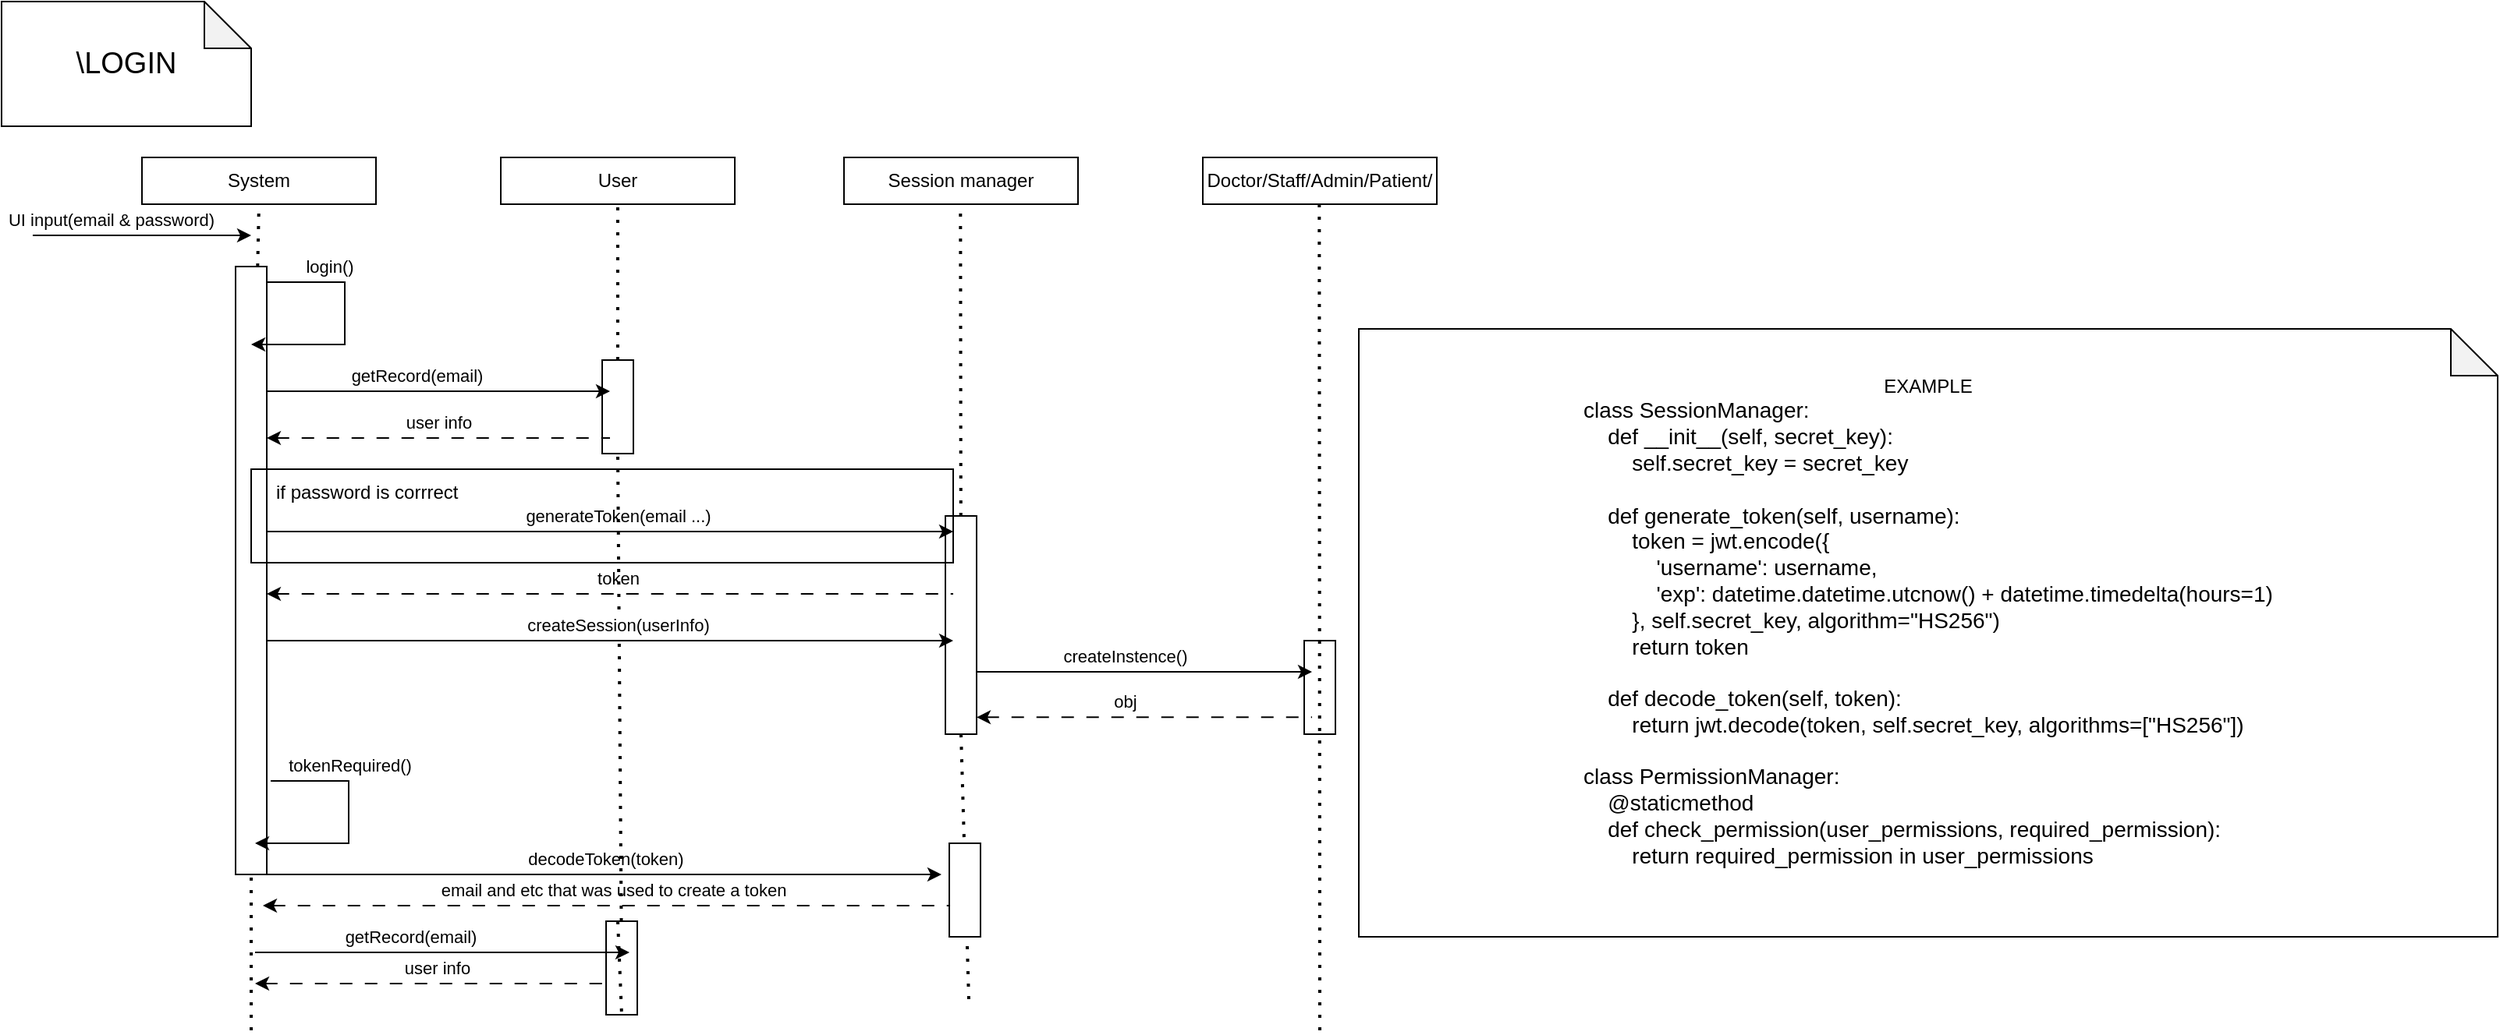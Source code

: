 <mxfile version="24.7.17">
  <diagram name="Page-1" id="jBy0112xdUdWwogq2Mr7">
    <mxGraphModel dx="1656" dy="853" grid="1" gridSize="10" guides="1" tooltips="1" connect="1" arrows="1" fold="1" page="1" pageScale="1" pageWidth="850" pageHeight="1100" math="0" shadow="0">
      <root>
        <mxCell id="0" />
        <mxCell id="1" parent="0" />
        <mxCell id="vlcMxP6JeE746XGNywpA-1" value="" style="rounded=0;whiteSpace=wrap;html=1;" parent="1" vertex="1">
          <mxGeometry x="855" y="420" width="20" height="60" as="geometry" />
        </mxCell>
        <mxCell id="vlcMxP6JeE746XGNywpA-2" value="" style="rounded=0;whiteSpace=wrap;html=1;" parent="1" vertex="1">
          <mxGeometry x="625" y="340" width="20" height="140" as="geometry" />
        </mxCell>
        <mxCell id="vlcMxP6JeE746XGNywpA-3" value="" style="rounded=0;whiteSpace=wrap;html=1;" parent="1" vertex="1">
          <mxGeometry x="407.5" y="600" width="20" height="60" as="geometry" />
        </mxCell>
        <mxCell id="vlcMxP6JeE746XGNywpA-4" value="" style="rounded=0;whiteSpace=wrap;html=1;" parent="1" vertex="1">
          <mxGeometry x="405" y="240" width="20" height="60" as="geometry" />
        </mxCell>
        <mxCell id="vlcMxP6JeE746XGNywpA-5" value="" style="rounded=0;whiteSpace=wrap;html=1;" parent="1" vertex="1">
          <mxGeometry x="170" y="180" width="20" height="390" as="geometry" />
        </mxCell>
        <mxCell id="vlcMxP6JeE746XGNywpA-6" value="" style="rounded=0;whiteSpace=wrap;html=1;fillColor=none;" parent="1" vertex="1">
          <mxGeometry x="180" y="310" width="450" height="60" as="geometry" />
        </mxCell>
        <mxCell id="vlcMxP6JeE746XGNywpA-7" value="System" style="rounded=0;whiteSpace=wrap;html=1;" parent="1" vertex="1">
          <mxGeometry x="110" y="110" width="150" height="30" as="geometry" />
        </mxCell>
        <mxCell id="vlcMxP6JeE746XGNywpA-8" value="" style="endArrow=none;dashed=1;html=1;dashPattern=1 3;strokeWidth=2;rounded=0;entryX=0.5;entryY=1;entryDx=0;entryDy=0;" parent="1" source="vlcMxP6JeE746XGNywpA-5" target="vlcMxP6JeE746XGNywpA-7" edge="1">
          <mxGeometry width="50" height="50" relative="1" as="geometry">
            <mxPoint x="185" y="600" as="sourcePoint" />
            <mxPoint x="450" y="280" as="targetPoint" />
          </mxGeometry>
        </mxCell>
        <mxCell id="vlcMxP6JeE746XGNywpA-9" value="&lt;font style=&quot;font-size: 19px;&quot;&gt;\LOGIN&lt;/font&gt;" style="shape=note;whiteSpace=wrap;html=1;backgroundOutline=1;darkOpacity=0.05;" parent="1" vertex="1">
          <mxGeometry x="20" y="10" width="160" height="80" as="geometry" />
        </mxCell>
        <mxCell id="vlcMxP6JeE746XGNywpA-10" value="" style="endArrow=classic;html=1;rounded=0;" parent="1" edge="1">
          <mxGeometry width="50" height="50" relative="1" as="geometry">
            <mxPoint x="40" y="160" as="sourcePoint" />
            <mxPoint x="180" y="160" as="targetPoint" />
          </mxGeometry>
        </mxCell>
        <mxCell id="vlcMxP6JeE746XGNywpA-11" value="UI input(email &amp;amp; password)" style="edgeLabel;html=1;align=center;verticalAlign=middle;resizable=0;points=[];" parent="vlcMxP6JeE746XGNywpA-10" vertex="1" connectable="0">
          <mxGeometry x="-0.612" y="-2" relative="1" as="geometry">
            <mxPoint x="23" y="-12" as="offset" />
          </mxGeometry>
        </mxCell>
        <mxCell id="vlcMxP6JeE746XGNywpA-12" value="" style="endArrow=classic;html=1;rounded=0;" parent="1" edge="1">
          <mxGeometry width="50" height="50" relative="1" as="geometry">
            <mxPoint x="190" y="190" as="sourcePoint" />
            <mxPoint x="180" y="230" as="targetPoint" />
            <Array as="points">
              <mxPoint x="240" y="190" />
              <mxPoint x="240" y="230" />
            </Array>
          </mxGeometry>
        </mxCell>
        <mxCell id="vlcMxP6JeE746XGNywpA-13" value="login()" style="edgeLabel;html=1;align=center;verticalAlign=middle;resizable=0;points=[];" parent="vlcMxP6JeE746XGNywpA-12" vertex="1" connectable="0">
          <mxGeometry x="-0.612" y="-2" relative="1" as="geometry">
            <mxPoint x="11" y="-12" as="offset" />
          </mxGeometry>
        </mxCell>
        <mxCell id="vlcMxP6JeE746XGNywpA-14" value="User" style="rounded=0;whiteSpace=wrap;html=1;" parent="1" vertex="1">
          <mxGeometry x="340" y="110" width="150" height="30" as="geometry" />
        </mxCell>
        <mxCell id="vlcMxP6JeE746XGNywpA-15" value="" style="endArrow=none;dashed=1;html=1;dashPattern=1 3;strokeWidth=2;rounded=0;entryX=0.5;entryY=1;entryDx=0;entryDy=0;" parent="1" source="vlcMxP6JeE746XGNywpA-4" target="vlcMxP6JeE746XGNywpA-14" edge="1">
          <mxGeometry width="50" height="50" relative="1" as="geometry">
            <mxPoint x="415" y="600" as="sourcePoint" />
            <mxPoint x="680" y="280" as="targetPoint" />
          </mxGeometry>
        </mxCell>
        <mxCell id="vlcMxP6JeE746XGNywpA-16" value="" style="endArrow=classic;html=1;rounded=0;" parent="1" edge="1">
          <mxGeometry width="50" height="50" relative="1" as="geometry">
            <mxPoint x="190" y="260" as="sourcePoint" />
            <mxPoint x="410" y="260" as="targetPoint" />
          </mxGeometry>
        </mxCell>
        <mxCell id="vlcMxP6JeE746XGNywpA-17" value="getRecord(email)" style="edgeLabel;html=1;align=center;verticalAlign=middle;resizable=0;points=[];" parent="vlcMxP6JeE746XGNywpA-16" vertex="1" connectable="0">
          <mxGeometry x="-0.612" y="-2" relative="1" as="geometry">
            <mxPoint x="53" y="-12" as="offset" />
          </mxGeometry>
        </mxCell>
        <mxCell id="vlcMxP6JeE746XGNywpA-18" value="" style="endArrow=none;html=1;rounded=0;dashed=1;dashPattern=8 8;startArrow=classic;startFill=1;endFill=0;" parent="1" edge="1">
          <mxGeometry width="50" height="50" relative="1" as="geometry">
            <mxPoint x="190" y="290" as="sourcePoint" />
            <mxPoint x="410" y="290" as="targetPoint" />
          </mxGeometry>
        </mxCell>
        <mxCell id="vlcMxP6JeE746XGNywpA-19" value="user info" style="edgeLabel;html=1;align=center;verticalAlign=middle;resizable=0;points=[];" parent="vlcMxP6JeE746XGNywpA-18" vertex="1" connectable="0">
          <mxGeometry x="0.297" y="2" relative="1" as="geometry">
            <mxPoint x="-33" y="-8" as="offset" />
          </mxGeometry>
        </mxCell>
        <mxCell id="vlcMxP6JeE746XGNywpA-20" value="Session manager" style="rounded=0;whiteSpace=wrap;html=1;" parent="1" vertex="1">
          <mxGeometry x="560" y="110" width="150" height="30" as="geometry" />
        </mxCell>
        <mxCell id="vlcMxP6JeE746XGNywpA-21" value="" style="endArrow=none;dashed=1;html=1;dashPattern=1 3;strokeWidth=2;rounded=0;entryX=0.5;entryY=1;entryDx=0;entryDy=0;" parent="1" source="vlcMxP6JeE746XGNywpA-2" edge="1">
          <mxGeometry width="50" height="50" relative="1" as="geometry">
            <mxPoint x="634.66" y="600" as="sourcePoint" />
            <mxPoint x="634.66" y="140" as="targetPoint" />
          </mxGeometry>
        </mxCell>
        <mxCell id="vlcMxP6JeE746XGNywpA-22" value="" style="endArrow=classic;html=1;rounded=0;" parent="1" edge="1">
          <mxGeometry width="50" height="50" relative="1" as="geometry">
            <mxPoint x="190" y="350" as="sourcePoint" />
            <mxPoint x="630" y="350" as="targetPoint" />
          </mxGeometry>
        </mxCell>
        <mxCell id="vlcMxP6JeE746XGNywpA-23" value="generateToken(email ...)" style="edgeLabel;html=1;align=center;verticalAlign=middle;resizable=0;points=[];" parent="vlcMxP6JeE746XGNywpA-22" vertex="1" connectable="0">
          <mxGeometry x="-0.612" y="-2" relative="1" as="geometry">
            <mxPoint x="139" y="-12" as="offset" />
          </mxGeometry>
        </mxCell>
        <mxCell id="vlcMxP6JeE746XGNywpA-24" value="if password is corrrect" style="text;strokeColor=none;fillColor=none;align=left;verticalAlign=middle;spacingLeft=4;spacingRight=4;overflow=hidden;points=[[0,0.5],[1,0.5]];portConstraint=eastwest;rotatable=0;whiteSpace=wrap;html=1;" parent="1" vertex="1">
          <mxGeometry x="190" y="310" width="160" height="30" as="geometry" />
        </mxCell>
        <mxCell id="vlcMxP6JeE746XGNywpA-25" value="" style="endArrow=none;html=1;rounded=0;startArrow=classic;startFill=1;endFill=0;dashed=1;dashPattern=8 8;" parent="1" edge="1">
          <mxGeometry width="50" height="50" relative="1" as="geometry">
            <mxPoint x="190" y="390" as="sourcePoint" />
            <mxPoint x="630" y="390" as="targetPoint" />
          </mxGeometry>
        </mxCell>
        <mxCell id="vlcMxP6JeE746XGNywpA-26" value="token" style="edgeLabel;html=1;align=center;verticalAlign=middle;resizable=0;points=[];" parent="vlcMxP6JeE746XGNywpA-25" vertex="1" connectable="0">
          <mxGeometry x="-0.612" y="-2" relative="1" as="geometry">
            <mxPoint x="139" y="-12" as="offset" />
          </mxGeometry>
        </mxCell>
        <mxCell id="vlcMxP6JeE746XGNywpA-27" value="" style="endArrow=classic;html=1;rounded=0;" parent="1" edge="1">
          <mxGeometry width="50" height="50" relative="1" as="geometry">
            <mxPoint x="192.5" y="510" as="sourcePoint" />
            <mxPoint x="182.5" y="550" as="targetPoint" />
            <Array as="points">
              <mxPoint x="242.5" y="510" />
              <mxPoint x="242.5" y="550" />
            </Array>
          </mxGeometry>
        </mxCell>
        <mxCell id="vlcMxP6JeE746XGNywpA-28" value="tokenRequired()" style="edgeLabel;html=1;align=center;verticalAlign=middle;resizable=0;points=[];" parent="vlcMxP6JeE746XGNywpA-27" vertex="1" connectable="0">
          <mxGeometry x="-0.612" y="-2" relative="1" as="geometry">
            <mxPoint x="21" y="-12" as="offset" />
          </mxGeometry>
        </mxCell>
        <mxCell id="vlcMxP6JeE746XGNywpA-29" value="" style="endArrow=classic;html=1;rounded=0;" parent="1" edge="1">
          <mxGeometry width="50" height="50" relative="1" as="geometry">
            <mxPoint x="182.5" y="570" as="sourcePoint" />
            <mxPoint x="622.5" y="570" as="targetPoint" />
          </mxGeometry>
        </mxCell>
        <mxCell id="vlcMxP6JeE746XGNywpA-30" value="decodeToken(token)" style="edgeLabel;html=1;align=center;verticalAlign=middle;resizable=0;points=[];" parent="vlcMxP6JeE746XGNywpA-29" vertex="1" connectable="0">
          <mxGeometry x="-0.612" y="-2" relative="1" as="geometry">
            <mxPoint x="139" y="-12" as="offset" />
          </mxGeometry>
        </mxCell>
        <mxCell id="vlcMxP6JeE746XGNywpA-31" value="" style="endArrow=classic;html=1;rounded=0;" parent="1" edge="1">
          <mxGeometry width="50" height="50" relative="1" as="geometry">
            <mxPoint x="182.5" y="620" as="sourcePoint" />
            <mxPoint x="422.5" y="620" as="targetPoint" />
          </mxGeometry>
        </mxCell>
        <mxCell id="vlcMxP6JeE746XGNywpA-32" value="getRecord(email)" style="edgeLabel;html=1;align=center;verticalAlign=middle;resizable=0;points=[];" parent="vlcMxP6JeE746XGNywpA-31" vertex="1" connectable="0">
          <mxGeometry x="-0.612" y="-2" relative="1" as="geometry">
            <mxPoint x="53" y="-12" as="offset" />
          </mxGeometry>
        </mxCell>
        <mxCell id="vlcMxP6JeE746XGNywpA-33" value="" style="endArrow=none;html=1;rounded=0;startArrow=classic;startFill=1;endFill=0;dashed=1;dashPattern=8 8;" parent="1" edge="1">
          <mxGeometry width="50" height="50" relative="1" as="geometry">
            <mxPoint x="187.5" y="590" as="sourcePoint" />
            <mxPoint x="627.5" y="590" as="targetPoint" />
          </mxGeometry>
        </mxCell>
        <mxCell id="vlcMxP6JeE746XGNywpA-34" value="email and etc that was used to create a token" style="edgeLabel;html=1;align=center;verticalAlign=middle;resizable=0;points=[];" parent="vlcMxP6JeE746XGNywpA-33" vertex="1" connectable="0">
          <mxGeometry x="-0.612" y="-2" relative="1" as="geometry">
            <mxPoint x="139" y="-12" as="offset" />
          </mxGeometry>
        </mxCell>
        <mxCell id="vlcMxP6JeE746XGNywpA-35" value="" style="endArrow=none;html=1;rounded=0;dashed=1;dashPattern=8 8;startArrow=classic;startFill=1;endFill=0;" parent="1" edge="1">
          <mxGeometry width="50" height="50" relative="1" as="geometry">
            <mxPoint x="182.5" y="640" as="sourcePoint" />
            <mxPoint x="412.5" y="640" as="targetPoint" />
          </mxGeometry>
        </mxCell>
        <mxCell id="vlcMxP6JeE746XGNywpA-36" value="user info" style="edgeLabel;html=1;align=center;verticalAlign=middle;resizable=0;points=[];" parent="vlcMxP6JeE746XGNywpA-35" vertex="1" connectable="0">
          <mxGeometry x="0.297" y="2" relative="1" as="geometry">
            <mxPoint x="-33" y="-8" as="offset" />
          </mxGeometry>
        </mxCell>
        <mxCell id="vlcMxP6JeE746XGNywpA-37" value="" style="endArrow=none;dashed=1;html=1;dashPattern=1 3;strokeWidth=2;rounded=0;entryX=0.5;entryY=1;entryDx=0;entryDy=0;" parent="1" target="vlcMxP6JeE746XGNywpA-5" edge="1">
          <mxGeometry width="50" height="50" relative="1" as="geometry">
            <mxPoint x="180" y="670" as="sourcePoint" />
            <mxPoint x="185" y="140" as="targetPoint" />
          </mxGeometry>
        </mxCell>
        <mxCell id="vlcMxP6JeE746XGNywpA-38" value="" style="endArrow=none;dashed=1;html=1;dashPattern=1 3;strokeWidth=2;rounded=0;entryX=0.5;entryY=1;entryDx=0;entryDy=0;" parent="1" source="vlcMxP6JeE746XGNywpA-3" target="vlcMxP6JeE746XGNywpA-4" edge="1">
          <mxGeometry width="50" height="50" relative="1" as="geometry">
            <mxPoint x="415" y="600" as="sourcePoint" />
            <mxPoint x="415" y="140" as="targetPoint" />
          </mxGeometry>
        </mxCell>
        <mxCell id="vlcMxP6JeE746XGNywpA-39" value="" style="endArrow=none;dashed=1;html=1;dashPattern=1 3;strokeWidth=2;rounded=0;entryX=0.5;entryY=1;entryDx=0;entryDy=0;" parent="1" target="vlcMxP6JeE746XGNywpA-3" edge="1">
          <mxGeometry width="50" height="50" relative="1" as="geometry">
            <mxPoint x="415" y="600" as="sourcePoint" />
            <mxPoint x="415" y="300" as="targetPoint" />
          </mxGeometry>
        </mxCell>
        <mxCell id="vlcMxP6JeE746XGNywpA-40" value="" style="endArrow=none;dashed=1;html=1;dashPattern=1 3;strokeWidth=2;rounded=0;entryX=0.5;entryY=1;entryDx=0;entryDy=0;" parent="1" target="vlcMxP6JeE746XGNywpA-2" edge="1">
          <mxGeometry width="50" height="50" relative="1" as="geometry">
            <mxPoint x="640" y="650" as="sourcePoint" />
            <mxPoint x="634.66" y="140" as="targetPoint" />
          </mxGeometry>
        </mxCell>
        <mxCell id="vlcMxP6JeE746XGNywpA-41" value="" style="rounded=0;whiteSpace=wrap;html=1;" parent="1" vertex="1">
          <mxGeometry x="627.5" y="550" width="20" height="60" as="geometry" />
        </mxCell>
        <mxCell id="vlcMxP6JeE746XGNywpA-42" value="" style="endArrow=classic;html=1;rounded=0;" parent="1" edge="1">
          <mxGeometry width="50" height="50" relative="1" as="geometry">
            <mxPoint x="190" y="420" as="sourcePoint" />
            <mxPoint x="630" y="420" as="targetPoint" />
          </mxGeometry>
        </mxCell>
        <mxCell id="vlcMxP6JeE746XGNywpA-43" value="createSession(userInfo)" style="edgeLabel;html=1;align=center;verticalAlign=middle;resizable=0;points=[];" parent="vlcMxP6JeE746XGNywpA-42" vertex="1" connectable="0">
          <mxGeometry x="-0.612" y="-2" relative="1" as="geometry">
            <mxPoint x="139" y="-12" as="offset" />
          </mxGeometry>
        </mxCell>
        <mxCell id="vlcMxP6JeE746XGNywpA-44" value="Doctor/Staff/Admin/Patient/" style="rounded=0;whiteSpace=wrap;html=1;" parent="1" vertex="1">
          <mxGeometry x="790" y="110" width="150" height="30" as="geometry" />
        </mxCell>
        <mxCell id="vlcMxP6JeE746XGNywpA-45" value="" style="endArrow=none;dashed=1;html=1;dashPattern=1 3;strokeWidth=2;rounded=0;entryX=0.5;entryY=1;entryDx=0;entryDy=0;" parent="1" edge="1">
          <mxGeometry width="50" height="50" relative="1" as="geometry">
            <mxPoint x="865" y="670" as="sourcePoint" />
            <mxPoint x="864.66" y="140" as="targetPoint" />
          </mxGeometry>
        </mxCell>
        <mxCell id="vlcMxP6JeE746XGNywpA-46" value="" style="endArrow=classic;html=1;rounded=0;" parent="1" edge="1">
          <mxGeometry width="50" height="50" relative="1" as="geometry">
            <mxPoint x="645" y="440" as="sourcePoint" />
            <mxPoint x="860" y="440" as="targetPoint" />
          </mxGeometry>
        </mxCell>
        <mxCell id="vlcMxP6JeE746XGNywpA-47" value="createInstence()" style="edgeLabel;html=1;align=center;verticalAlign=middle;resizable=0;points=[];" parent="vlcMxP6JeE746XGNywpA-46" vertex="1" connectable="0">
          <mxGeometry x="-0.612" y="-2" relative="1" as="geometry">
            <mxPoint x="53" y="-12" as="offset" />
          </mxGeometry>
        </mxCell>
        <mxCell id="vlcMxP6JeE746XGNywpA-48" value="" style="endArrow=none;html=1;rounded=0;startArrow=classic;startFill=1;endFill=0;dashed=1;dashPattern=8 8;" parent="1" edge="1">
          <mxGeometry width="50" height="50" relative="1" as="geometry">
            <mxPoint x="645" y="469.17" as="sourcePoint" />
            <mxPoint x="860" y="469.17" as="targetPoint" />
          </mxGeometry>
        </mxCell>
        <mxCell id="vlcMxP6JeE746XGNywpA-49" value="obj" style="edgeLabel;html=1;align=center;verticalAlign=middle;resizable=0;points=[];" parent="vlcMxP6JeE746XGNywpA-48" vertex="1" connectable="0">
          <mxGeometry x="-0.612" y="-2" relative="1" as="geometry">
            <mxPoint x="53" y="-12" as="offset" />
          </mxGeometry>
        </mxCell>
        <mxCell id="RWv7LrYwpMm4R-m12yDw-1" value="EXAMPLE&lt;br&gt;&lt;div style=&quot;font-size: 14px;&quot; align=&quot;left&quot;&gt;&lt;font style=&quot;font-size: 14px;&quot;&gt;class SessionManager:&lt;br&gt;&amp;nbsp;&amp;nbsp;&amp;nbsp; def __init__(self, secret_key):&lt;br&gt;&amp;nbsp;&amp;nbsp;&amp;nbsp;&amp;nbsp;&amp;nbsp;&amp;nbsp;&amp;nbsp; self.secret_key = secret_key&lt;br&gt;&lt;br&gt;&amp;nbsp;&amp;nbsp;&amp;nbsp; def generate_token(self, username):&lt;br&gt;&amp;nbsp;&amp;nbsp;&amp;nbsp;&amp;nbsp;&amp;nbsp;&amp;nbsp;&amp;nbsp; token = jwt.encode({&lt;br&gt;&amp;nbsp;&amp;nbsp;&amp;nbsp;&amp;nbsp;&amp;nbsp;&amp;nbsp;&amp;nbsp;&amp;nbsp;&amp;nbsp;&amp;nbsp;&amp;nbsp; &#39;username&#39;: username,&lt;br&gt;&amp;nbsp;&amp;nbsp;&amp;nbsp;&amp;nbsp;&amp;nbsp;&amp;nbsp;&amp;nbsp;&amp;nbsp;&amp;nbsp;&amp;nbsp;&amp;nbsp; &#39;exp&#39;: datetime.datetime.utcnow() + datetime.timedelta(hours=1)&lt;br&gt;&amp;nbsp;&amp;nbsp;&amp;nbsp;&amp;nbsp;&amp;nbsp;&amp;nbsp;&amp;nbsp; }, self.secret_key, algorithm=&quot;HS256&quot;)&lt;br&gt;&amp;nbsp;&amp;nbsp;&amp;nbsp;&amp;nbsp;&amp;nbsp;&amp;nbsp;&amp;nbsp; return token&lt;br&gt;&lt;br&gt;&amp;nbsp;&amp;nbsp;&amp;nbsp; def decode_token(self, token):&lt;br&gt;&amp;nbsp;&amp;nbsp;&amp;nbsp;&amp;nbsp;&amp;nbsp;&amp;nbsp;&amp;nbsp; return jwt.decode(token, self.secret_key, algorithms=[&quot;HS256&quot;])&lt;br&gt;&lt;br&gt;class PermissionManager:&lt;br&gt;&amp;nbsp;&amp;nbsp;&amp;nbsp; @staticmethod&lt;br&gt;&amp;nbsp;&amp;nbsp;&amp;nbsp; def check_permission(user_permissions, required_permission):&lt;br&gt;&amp;nbsp;&amp;nbsp;&amp;nbsp;&amp;nbsp;&amp;nbsp;&amp;nbsp;&amp;nbsp; return required_permission in user_permissions&lt;br&gt;&lt;/font&gt;&lt;/div&gt;&lt;div&gt;&lt;br&gt;&lt;/div&gt;" style="shape=note;whiteSpace=wrap;html=1;backgroundOutline=1;darkOpacity=0.05;" vertex="1" parent="1">
          <mxGeometry x="890" y="220" width="730" height="390" as="geometry" />
        </mxCell>
      </root>
    </mxGraphModel>
  </diagram>
</mxfile>

